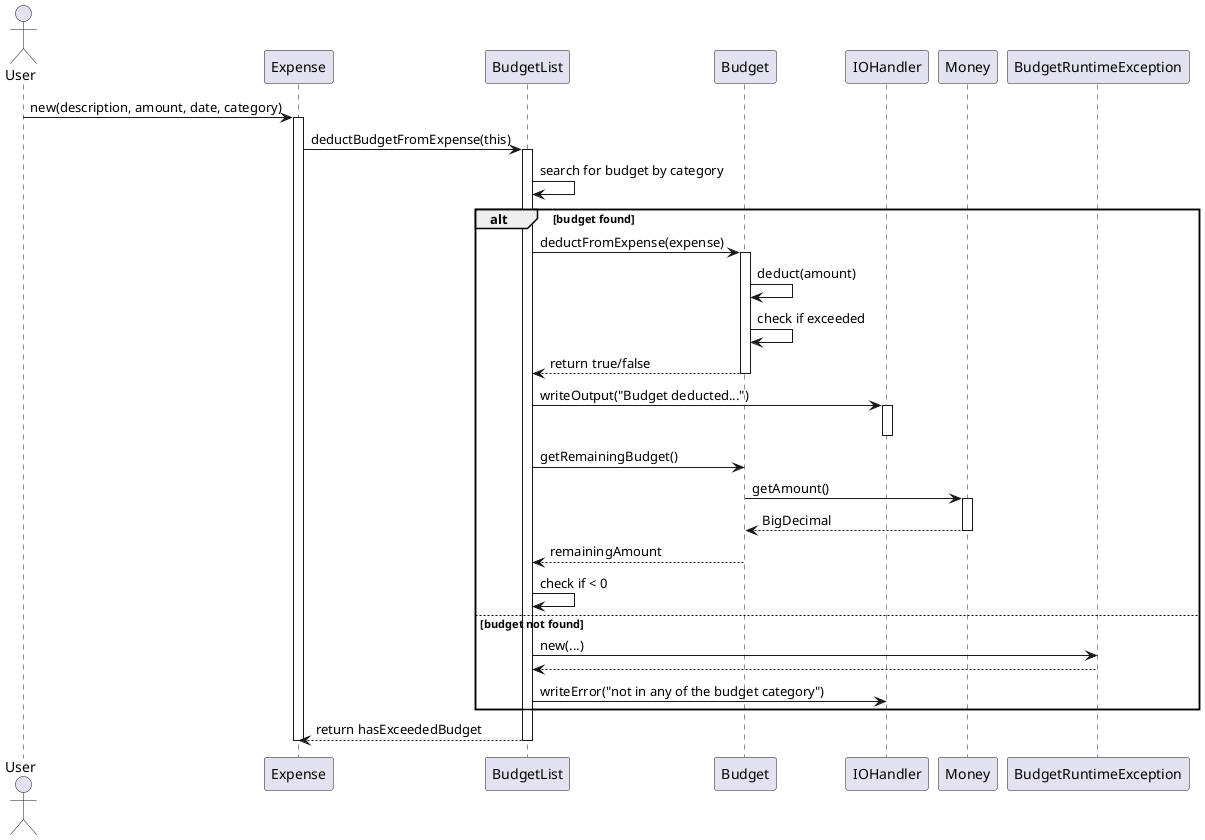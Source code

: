 @startuml
actor User

User -> Expense : new(description, amount, date, category)
activate Expense

Expense -> BudgetList : deductBudgetFromExpense(this)
activate BudgetList

BudgetList -> BudgetList : search for budget by category

alt budget found
    BudgetList -> Budget : deductFromExpense(expense)
    activate Budget
    Budget -> Budget : deduct(amount)
    Budget -> Budget : check if exceeded
    Budget --> BudgetList : return true/false
    deactivate Budget

    BudgetList -> IOHandler : writeOutput("Budget deducted...")
    activate IOHandler
    deactivate IOHandler
    BudgetList -> Budget : getRemainingBudget()
    Budget -> Money : getAmount()
    activate Money
    Money --> Budget : BigDecimal
    deactivate Money
    Budget --> BudgetList : remainingAmount
    BudgetList -> BudgetList : check if < 0
else budget not found
    BudgetList -> BudgetRuntimeException : new(...)
    BudgetRuntimeException --> BudgetList
    BudgetList -> IOHandler : writeError("not in any of the budget category")
end

BudgetList --> Expense : return hasExceededBudget
deactivate BudgetList
deactivate Expense

@enduml
